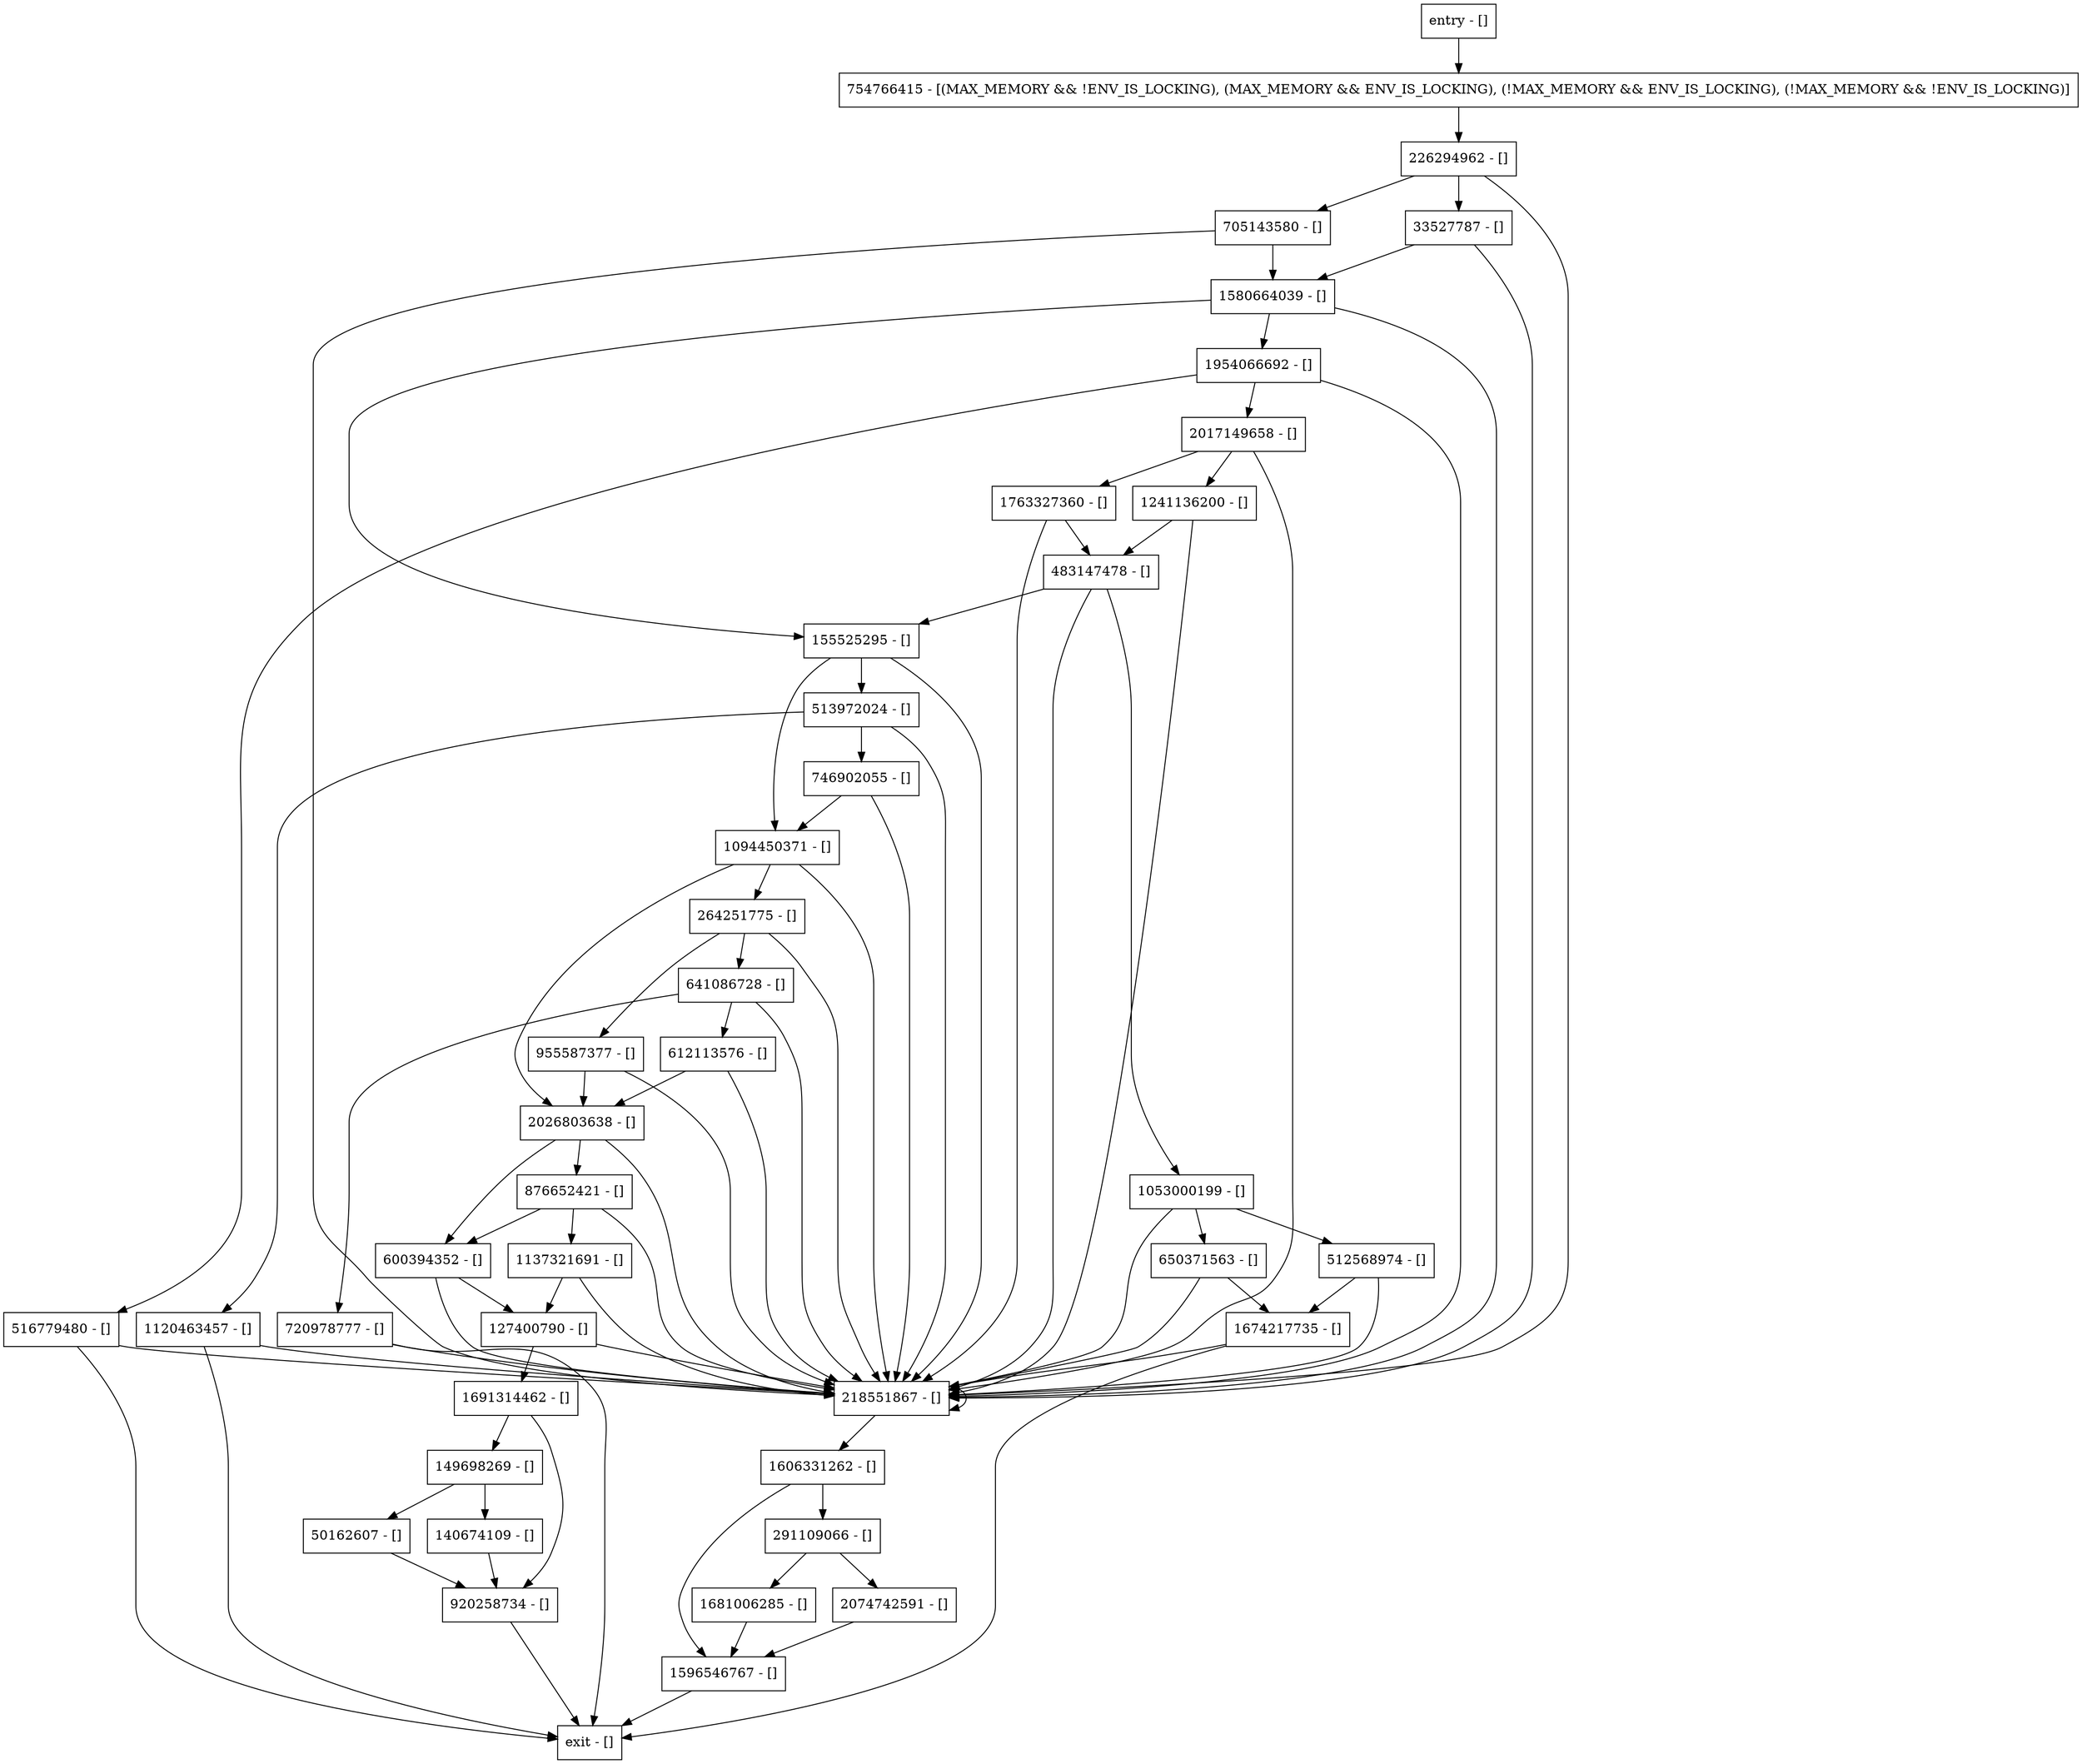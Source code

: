 digraph <init> {
node [shape=record];
2026803638 [label="2026803638 - []"];
1674217735 [label="1674217735 - []"];
264251775 [label="264251775 - []"];
876652421 [label="876652421 - []"];
226294962 [label="226294962 - []"];
650371563 [label="650371563 - []"];
149698269 [label="149698269 - []"];
483147478 [label="483147478 - []"];
155525295 [label="155525295 - []"];
720978777 [label="720978777 - []"];
1954066692 [label="1954066692 - []"];
612113576 [label="612113576 - []"];
705143580 [label="705143580 - []"];
127400790 [label="127400790 - []"];
1691314462 [label="1691314462 - []"];
754766415 [label="754766415 - [(MAX_MEMORY && !ENV_IS_LOCKING), (MAX_MEMORY && ENV_IS_LOCKING), (!MAX_MEMORY && ENV_IS_LOCKING), (!MAX_MEMORY && !ENV_IS_LOCKING)]"];
2017149658 [label="2017149658 - []"];
512568974 [label="512568974 - []"];
641086728 [label="641086728 - []"];
33527787 [label="33527787 - []"];
1763327360 [label="1763327360 - []"];
1606331262 [label="1606331262 - []"];
516779480 [label="516779480 - []"];
1053000199 [label="1053000199 - []"];
955587377 [label="955587377 - []"];
1094450371 [label="1094450371 - []"];
1681006285 [label="1681006285 - []"];
920258734 [label="920258734 - []"];
1580664039 [label="1580664039 - []"];
218551867 [label="218551867 - []"];
600394352 [label="600394352 - []"];
291109066 [label="291109066 - []"];
746902055 [label="746902055 - []"];
513972024 [label="513972024 - []"];
entry [label="entry - []"];
exit [label="exit - []"];
140674109 [label="140674109 - []"];
2074742591 [label="2074742591 - []"];
1596546767 [label="1596546767 - []"];
1120463457 [label="1120463457 - []"];
1137321691 [label="1137321691 - []"];
50162607 [label="50162607 - []"];
1241136200 [label="1241136200 - []"];
entry;
exit;
2026803638 -> 876652421;
2026803638 -> 218551867;
2026803638 -> 600394352;
1674217735 -> exit;
1674217735 -> 218551867;
264251775 -> 218551867;
264251775 -> 641086728;
264251775 -> 955587377;
876652421 -> 218551867;
876652421 -> 1137321691;
876652421 -> 600394352;
226294962 -> 705143580;
226294962 -> 218551867;
226294962 -> 33527787;
650371563 -> 1674217735;
650371563 -> 218551867;
149698269 -> 140674109;
149698269 -> 50162607;
483147478 -> 218551867;
483147478 -> 155525295;
483147478 -> 1053000199;
155525295 -> 513972024;
155525295 -> 218551867;
155525295 -> 1094450371;
720978777 -> exit;
720978777 -> 218551867;
1954066692 -> 2017149658;
1954066692 -> 218551867;
1954066692 -> 516779480;
612113576 -> 2026803638;
612113576 -> 218551867;
705143580 -> 1580664039;
705143580 -> 218551867;
127400790 -> 1691314462;
127400790 -> 218551867;
1691314462 -> 920258734;
1691314462 -> 149698269;
754766415 -> 226294962;
2017149658 -> 218551867;
2017149658 -> 1763327360;
2017149658 -> 1241136200;
512568974 -> 1674217735;
512568974 -> 218551867;
641086728 -> 612113576;
641086728 -> 218551867;
641086728 -> 720978777;
33527787 -> 1580664039;
33527787 -> 218551867;
1763327360 -> 218551867;
1763327360 -> 483147478;
1606331262 -> 1596546767;
1606331262 -> 291109066;
516779480 -> exit;
516779480 -> 218551867;
1053000199 -> 512568974;
1053000199 -> 218551867;
1053000199 -> 650371563;
955587377 -> 2026803638;
955587377 -> 218551867;
1094450371 -> 2026803638;
1094450371 -> 264251775;
1094450371 -> 218551867;
1681006285 -> 1596546767;
920258734 -> exit;
1580664039 -> 218551867;
1580664039 -> 155525295;
1580664039 -> 1954066692;
218551867 -> 218551867;
218551867 -> 1606331262;
600394352 -> 127400790;
600394352 -> 218551867;
291109066 -> 1681006285;
291109066 -> 2074742591;
746902055 -> 218551867;
746902055 -> 1094450371;
513972024 -> 218551867;
513972024 -> 1120463457;
513972024 -> 746902055;
entry -> 754766415;
140674109 -> 920258734;
2074742591 -> 1596546767;
1596546767 -> exit;
1120463457 -> exit;
1120463457 -> 218551867;
1137321691 -> 127400790;
1137321691 -> 218551867;
50162607 -> 920258734;
1241136200 -> 218551867;
1241136200 -> 483147478;
}
